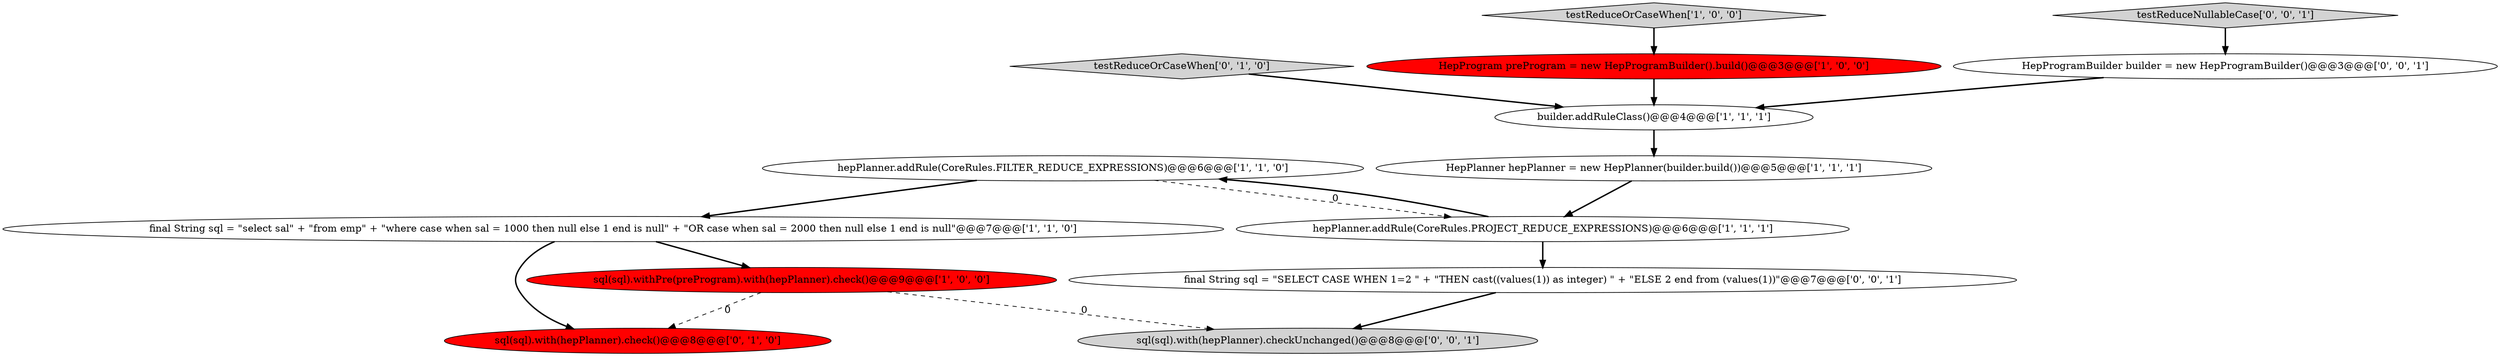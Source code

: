 digraph {
12 [style = filled, label = "sql(sql).with(hepPlanner).checkUnchanged()@@@8@@@['0', '0', '1']", fillcolor = lightgray, shape = ellipse image = "AAA0AAABBB3BBB"];
8 [style = filled, label = "testReduceOrCaseWhen['0', '1', '0']", fillcolor = lightgray, shape = diamond image = "AAA0AAABBB2BBB"];
1 [style = filled, label = "hepPlanner.addRule(CoreRules.FILTER_REDUCE_EXPRESSIONS)@@@6@@@['1', '1', '0']", fillcolor = white, shape = ellipse image = "AAA0AAABBB1BBB"];
7 [style = filled, label = "sql(sql).withPre(preProgram).with(hepPlanner).check()@@@9@@@['1', '0', '0']", fillcolor = red, shape = ellipse image = "AAA1AAABBB1BBB"];
11 [style = filled, label = "final String sql = \"SELECT CASE WHEN 1=2 \" + \"THEN cast((values(1)) as integer) \" + \"ELSE 2 end from (values(1))\"@@@7@@@['0', '0', '1']", fillcolor = white, shape = ellipse image = "AAA0AAABBB3BBB"];
0 [style = filled, label = "HepProgram preProgram = new HepProgramBuilder().build()@@@3@@@['1', '0', '0']", fillcolor = red, shape = ellipse image = "AAA1AAABBB1BBB"];
4 [style = filled, label = "HepPlanner hepPlanner = new HepPlanner(builder.build())@@@5@@@['1', '1', '1']", fillcolor = white, shape = ellipse image = "AAA0AAABBB1BBB"];
10 [style = filled, label = "HepProgramBuilder builder = new HepProgramBuilder()@@@3@@@['0', '0', '1']", fillcolor = white, shape = ellipse image = "AAA0AAABBB3BBB"];
2 [style = filled, label = "testReduceOrCaseWhen['1', '0', '0']", fillcolor = lightgray, shape = diamond image = "AAA0AAABBB1BBB"];
5 [style = filled, label = "hepPlanner.addRule(CoreRules.PROJECT_REDUCE_EXPRESSIONS)@@@6@@@['1', '1', '1']", fillcolor = white, shape = ellipse image = "AAA0AAABBB1BBB"];
3 [style = filled, label = "builder.addRuleClass()@@@4@@@['1', '1', '1']", fillcolor = white, shape = ellipse image = "AAA0AAABBB1BBB"];
9 [style = filled, label = "sql(sql).with(hepPlanner).check()@@@8@@@['0', '1', '0']", fillcolor = red, shape = ellipse image = "AAA1AAABBB2BBB"];
6 [style = filled, label = "final String sql = \"select sal\" + \"from emp\" + \"where case when sal = 1000 then null else 1 end is null\" + \"OR case when sal = 2000 then null else 1 end is null\"@@@7@@@['1', '1', '0']", fillcolor = white, shape = ellipse image = "AAA0AAABBB1BBB"];
13 [style = filled, label = "testReduceNullableCase['0', '0', '1']", fillcolor = lightgray, shape = diamond image = "AAA0AAABBB3BBB"];
7->12 [style = dashed, label="0"];
0->3 [style = bold, label=""];
13->10 [style = bold, label=""];
5->1 [style = bold, label=""];
10->3 [style = bold, label=""];
5->11 [style = bold, label=""];
2->0 [style = bold, label=""];
1->6 [style = bold, label=""];
11->12 [style = bold, label=""];
1->5 [style = dashed, label="0"];
6->9 [style = bold, label=""];
6->7 [style = bold, label=""];
7->9 [style = dashed, label="0"];
4->5 [style = bold, label=""];
3->4 [style = bold, label=""];
8->3 [style = bold, label=""];
}
